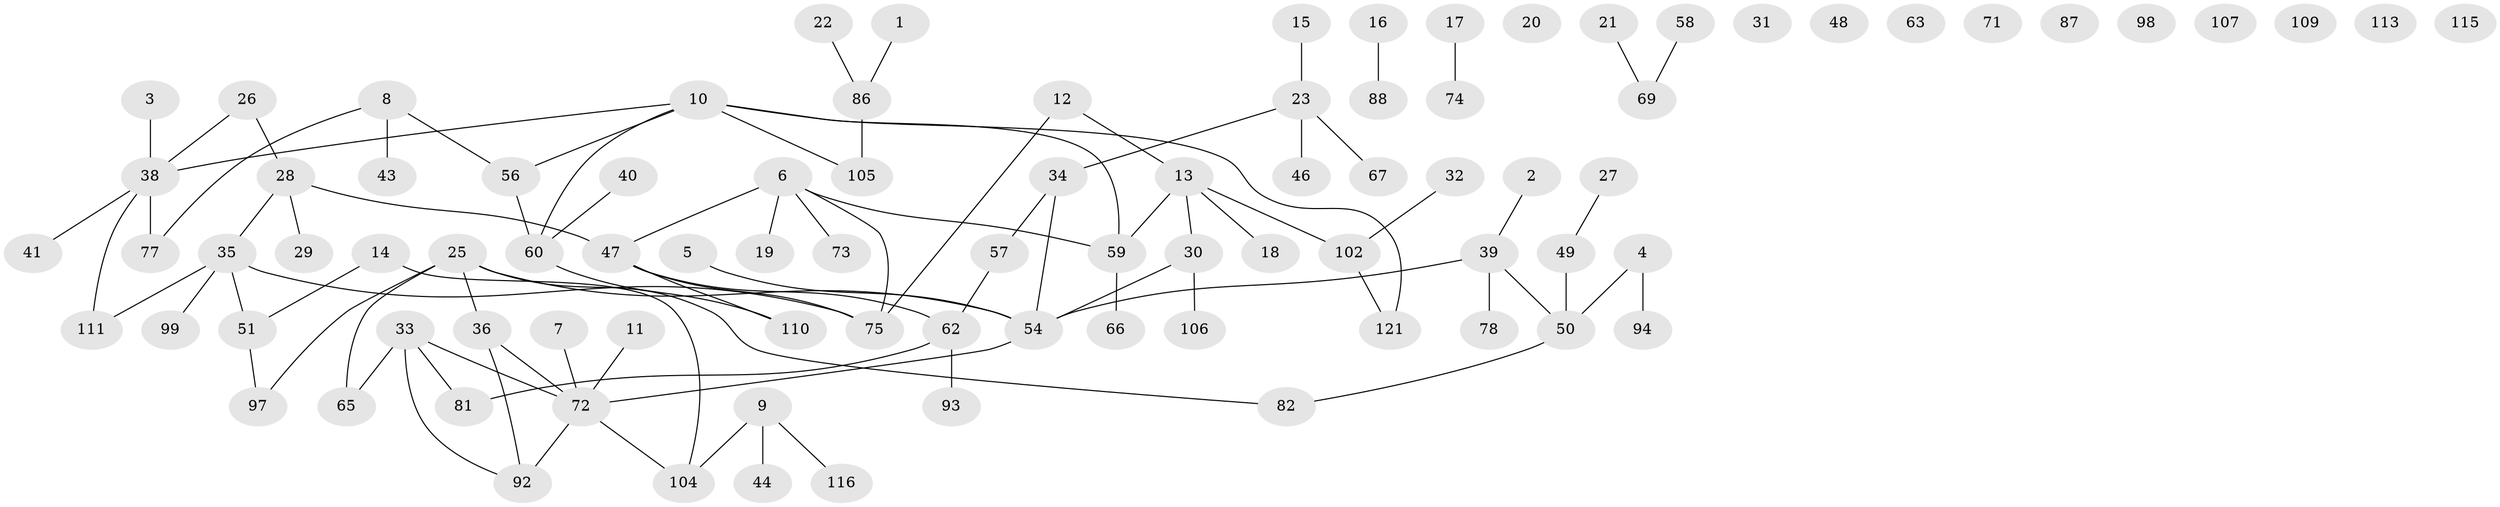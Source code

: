 // original degree distribution, {2: 0.23770491803278687, 1: 0.32786885245901637, 5: 0.04918032786885246, 3: 0.16393442622950818, 4: 0.13114754098360656, 0: 0.09016393442622951}
// Generated by graph-tools (version 1.1) at 2025/41/03/06/25 10:41:20]
// undirected, 89 vertices, 92 edges
graph export_dot {
graph [start="1"]
  node [color=gray90,style=filled];
  1 [super="+52"];
  2;
  3;
  4;
  5;
  6 [super="+108"];
  7;
  8 [super="+68"];
  9 [super="+118"];
  10 [super="+95"];
  11;
  12 [super="+53"];
  13 [super="+24"];
  14 [super="+103"];
  15 [super="+55"];
  16;
  17;
  18 [super="+42"];
  19 [super="+70"];
  20;
  21;
  22;
  23 [super="+84"];
  25 [super="+61"];
  26;
  27 [super="+80"];
  28 [super="+37"];
  29;
  30;
  31;
  32;
  33 [super="+45"];
  34 [super="+91"];
  35 [super="+117"];
  36;
  38 [super="+120"];
  39;
  40;
  41;
  43 [super="+64"];
  44;
  46;
  47 [super="+83"];
  48;
  49 [super="+96"];
  50;
  51 [super="+101"];
  54 [super="+76"];
  56;
  57 [super="+90"];
  58;
  59;
  60 [super="+85"];
  62 [super="+119"];
  63;
  65 [super="+89"];
  66;
  67;
  69 [super="+100"];
  71;
  72 [super="+79"];
  73;
  74 [super="+112"];
  75 [super="+122"];
  77;
  78;
  81;
  82;
  86;
  87;
  88;
  92;
  93;
  94;
  97;
  98;
  99;
  102 [super="+114"];
  104;
  105;
  106;
  107;
  109;
  110;
  111;
  113;
  115;
  116;
  121;
  1 -- 86;
  2 -- 39;
  3 -- 38;
  4 -- 50;
  4 -- 94;
  5 -- 54;
  6 -- 47;
  6 -- 59;
  6 -- 73;
  6 -- 75;
  6 -- 19;
  7 -- 72;
  8 -- 77;
  8 -- 43;
  8 -- 56;
  9 -- 44;
  9 -- 116;
  9 -- 104;
  10 -- 38;
  10 -- 105;
  10 -- 121;
  10 -- 56;
  10 -- 59;
  10 -- 60;
  11 -- 72;
  12 -- 75;
  12 -- 13;
  13 -- 59;
  13 -- 102;
  13 -- 18;
  13 -- 30;
  14 -- 104;
  14 -- 51;
  15 -- 23;
  16 -- 88;
  17 -- 74;
  21 -- 69;
  22 -- 86;
  23 -- 46;
  23 -- 67;
  23 -- 34;
  25 -- 82;
  25 -- 65;
  25 -- 97;
  25 -- 36;
  25 -- 54;
  26 -- 38;
  26 -- 28;
  27 -- 49;
  28 -- 29;
  28 -- 35;
  28 -- 47;
  30 -- 54;
  30 -- 106;
  32 -- 102;
  33 -- 65;
  33 -- 72;
  33 -- 81;
  33 -- 92;
  34 -- 57;
  34 -- 54;
  35 -- 99;
  35 -- 111;
  35 -- 75;
  35 -- 51;
  36 -- 72;
  36 -- 92;
  38 -- 41;
  38 -- 77;
  38 -- 111;
  39 -- 50;
  39 -- 78;
  39 -- 54;
  40 -- 60;
  47 -- 75;
  47 -- 110 [weight=2];
  47 -- 62;
  49 -- 50;
  50 -- 82;
  51 -- 97;
  54 -- 72;
  56 -- 60;
  57 -- 62;
  58 -- 69;
  59 -- 66;
  60 -- 110;
  62 -- 81;
  62 -- 93;
  72 -- 92;
  72 -- 104;
  86 -- 105;
  102 -- 121;
}
